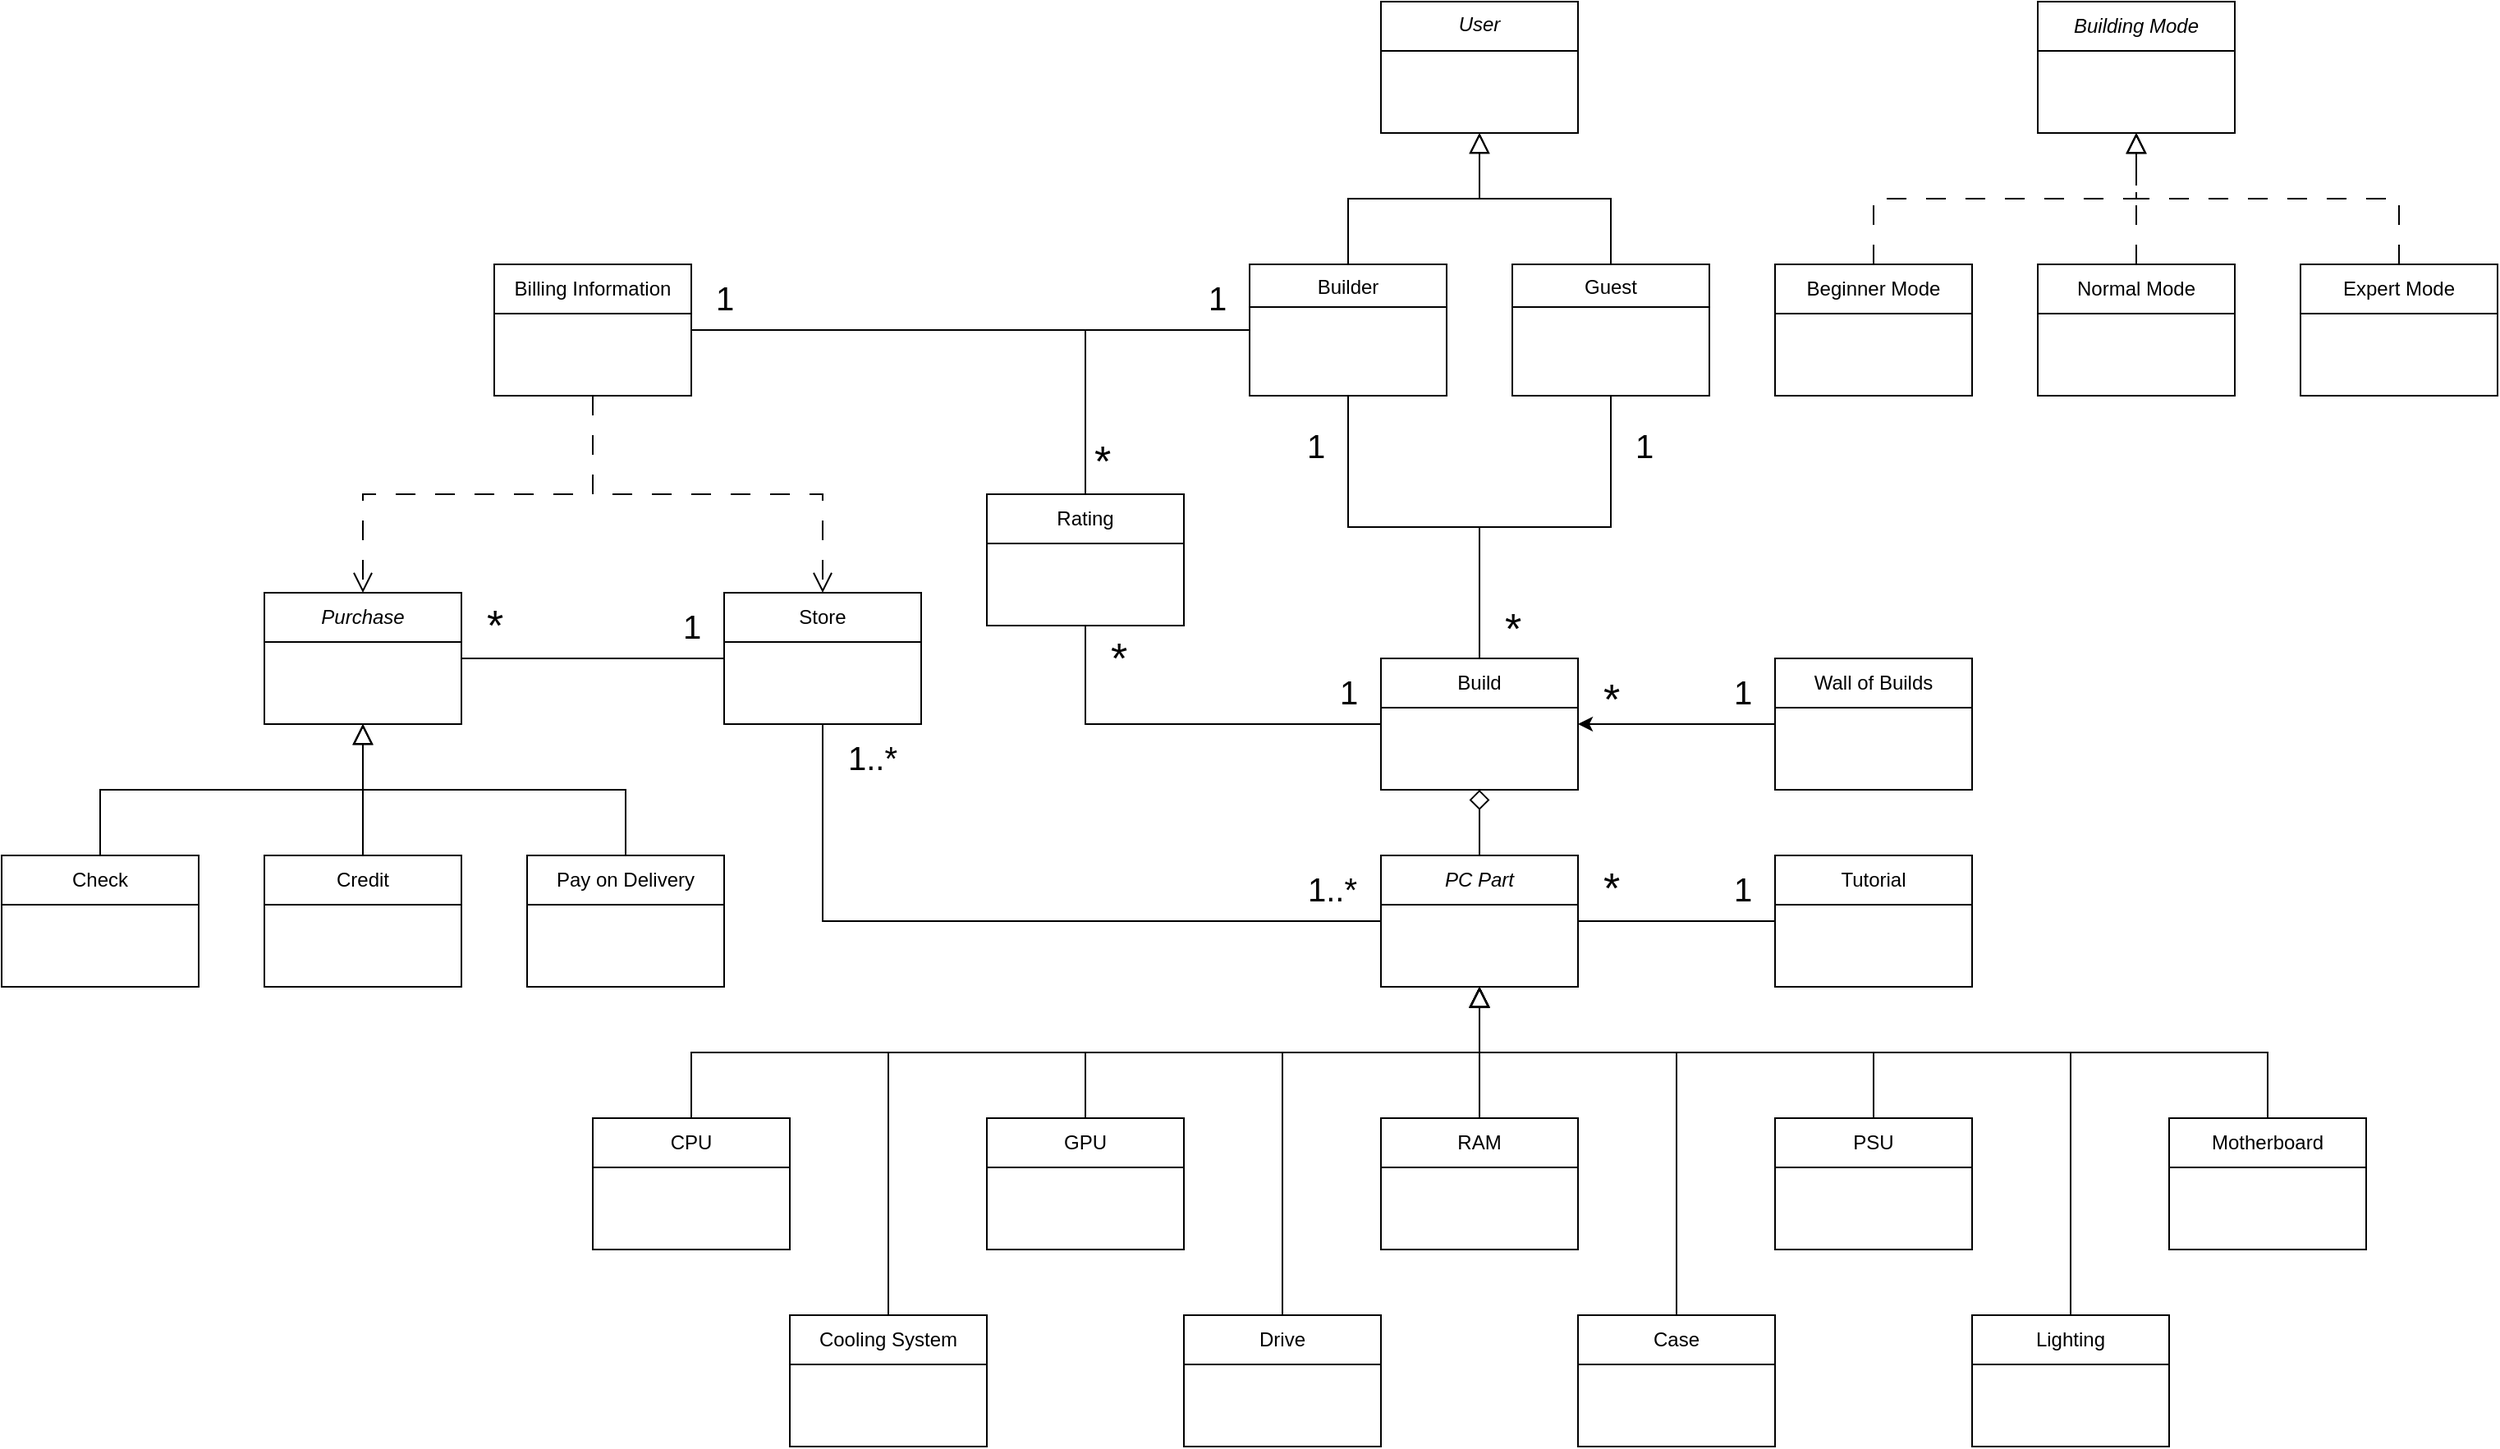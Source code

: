 <mxfile version="24.2.0" type="device">
  <diagram id="C5RBs43oDa-KdzZeNtuy" name="Page-1">
    <mxGraphModel dx="2873" dy="1081" grid="1" gridSize="10" guides="1" tooltips="1" connect="1" arrows="1" fold="1" page="1" pageScale="1" pageWidth="827" pageHeight="1169" math="0" shadow="0">
      <root>
        <mxCell id="WIyWlLk6GJQsqaUBKTNV-0" />
        <mxCell id="WIyWlLk6GJQsqaUBKTNV-1" parent="WIyWlLk6GJQsqaUBKTNV-0" />
        <mxCell id="Pxn0cdOW4ssLwR846cWk-48" style="edgeStyle=orthogonalEdgeStyle;rounded=0;orthogonalLoop=1;jettySize=auto;html=1;endSize=10;endArrow=block;endFill=0;entryX=0.5;entryY=1;entryDx=0;entryDy=0;exitX=0.5;exitY=0;exitDx=0;exitDy=0;" edge="1" parent="WIyWlLk6GJQsqaUBKTNV-1" source="Pxn0cdOW4ssLwR846cWk-34" target="Pxn0cdOW4ssLwR846cWk-27">
          <mxGeometry relative="1" as="geometry">
            <mxPoint x="519" y="880" as="sourcePoint" />
            <mxPoint x="519" y="800" as="targetPoint" />
            <Array as="points">
              <mxPoint x="380" y="800" />
              <mxPoint x="380" y="800" />
            </Array>
          </mxGeometry>
        </mxCell>
        <mxCell id="Pxn0cdOW4ssLwR846cWk-49" style="edgeStyle=orthogonalEdgeStyle;rounded=0;orthogonalLoop=1;jettySize=auto;html=1;endSize=10;endArrow=block;endFill=0;exitX=0.5;exitY=0;exitDx=0;exitDy=0;entryX=0.5;entryY=1;entryDx=0;entryDy=0;" edge="1" parent="WIyWlLk6GJQsqaUBKTNV-1" source="Pxn0cdOW4ssLwR846cWk-39" target="Pxn0cdOW4ssLwR846cWk-27">
          <mxGeometry relative="1" as="geometry">
            <mxPoint x="399.5" y="890" as="sourcePoint" />
            <mxPoint x="399.5" y="810" as="targetPoint" />
            <Array as="points">
              <mxPoint x="260" y="800" />
              <mxPoint x="380" y="800" />
            </Array>
          </mxGeometry>
        </mxCell>
        <mxCell id="Pxn0cdOW4ssLwR846cWk-53" style="edgeStyle=orthogonalEdgeStyle;rounded=0;orthogonalLoop=1;jettySize=auto;html=1;endSize=10;endArrow=block;endFill=0;exitX=0.5;exitY=0;exitDx=0;exitDy=0;entryX=0.5;entryY=1;entryDx=0;entryDy=0;" edge="1" parent="WIyWlLk6GJQsqaUBKTNV-1" source="Pxn0cdOW4ssLwR846cWk-35" target="Pxn0cdOW4ssLwR846cWk-27">
          <mxGeometry relative="1" as="geometry">
            <mxPoint x="519" y="910" as="sourcePoint" />
            <mxPoint x="519" y="830" as="targetPoint" />
            <Array as="points">
              <mxPoint x="500" y="800" />
              <mxPoint x="380" y="800" />
            </Array>
          </mxGeometry>
        </mxCell>
        <mxCell id="Pxn0cdOW4ssLwR846cWk-77" style="edgeStyle=orthogonalEdgeStyle;rounded=0;orthogonalLoop=1;jettySize=auto;html=1;entryX=0.5;entryY=1;entryDx=0;entryDy=0;endSize=10;endArrow=block;endFill=0;" edge="1" parent="WIyWlLk6GJQsqaUBKTNV-1" source="Pxn0cdOW4ssLwR846cWk-76" target="Pxn0cdOW4ssLwR846cWk-27">
          <mxGeometry relative="1" as="geometry">
            <Array as="points">
              <mxPoint x="-100" y="800" />
              <mxPoint x="380" y="800" />
            </Array>
          </mxGeometry>
        </mxCell>
        <mxCell id="Pxn0cdOW4ssLwR846cWk-43" style="edgeStyle=orthogonalEdgeStyle;rounded=0;orthogonalLoop=1;jettySize=auto;html=1;entryX=0.5;entryY=1;entryDx=0;entryDy=0;endSize=10;endArrow=block;endFill=0;exitX=0.5;exitY=0;exitDx=0;exitDy=0;" edge="1" parent="WIyWlLk6GJQsqaUBKTNV-1" source="Pxn0cdOW4ssLwR846cWk-38" target="Pxn0cdOW4ssLwR846cWk-27">
          <mxGeometry relative="1" as="geometry">
            <mxPoint x="260" y="870" as="sourcePoint" />
            <mxPoint x="500" y="790" as="targetPoint" />
            <Array as="points">
              <mxPoint x="20" y="800" />
              <mxPoint x="380" y="800" />
            </Array>
          </mxGeometry>
        </mxCell>
        <mxCell id="Pxn0cdOW4ssLwR846cWk-45" style="edgeStyle=orthogonalEdgeStyle;rounded=0;orthogonalLoop=1;jettySize=auto;html=1;entryX=0.5;entryY=1;entryDx=0;entryDy=0;endSize=10;endArrow=block;endFill=0;exitX=0.5;exitY=0;exitDx=0;exitDy=0;" edge="1" parent="WIyWlLk6GJQsqaUBKTNV-1" source="Pxn0cdOW4ssLwR846cWk-33" target="Pxn0cdOW4ssLwR846cWk-27">
          <mxGeometry relative="1" as="geometry">
            <mxPoint x="320" y="820" as="sourcePoint" />
            <mxPoint x="390" y="740" as="targetPoint" />
            <Array as="points">
              <mxPoint x="140" y="800" />
              <mxPoint x="380" y="800" />
            </Array>
          </mxGeometry>
        </mxCell>
        <mxCell id="Pxn0cdOW4ssLwR846cWk-54" style="edgeStyle=orthogonalEdgeStyle;rounded=0;orthogonalLoop=1;jettySize=auto;html=1;endSize=10;endArrow=block;endFill=0;entryX=0.5;entryY=1;entryDx=0;entryDy=0;" edge="1" parent="WIyWlLk6GJQsqaUBKTNV-1" source="Pxn0cdOW4ssLwR846cWk-41" target="Pxn0cdOW4ssLwR846cWk-27">
          <mxGeometry relative="1" as="geometry">
            <mxPoint x="740" y="1070" as="sourcePoint" />
            <mxPoint x="380" y="800" as="targetPoint" />
            <Array as="points">
              <mxPoint x="740" y="800" />
              <mxPoint x="380" y="800" />
            </Array>
          </mxGeometry>
        </mxCell>
        <mxCell id="Pxn0cdOW4ssLwR846cWk-46" style="edgeStyle=orthogonalEdgeStyle;rounded=0;orthogonalLoop=1;jettySize=auto;html=1;endSize=10;endArrow=block;endFill=0;entryX=0.5;entryY=1;entryDx=0;entryDy=0;exitX=0.5;exitY=0;exitDx=0;exitDy=0;" edge="1" parent="WIyWlLk6GJQsqaUBKTNV-1" source="Pxn0cdOW4ssLwR846cWk-36" target="Pxn0cdOW4ssLwR846cWk-27">
          <mxGeometry relative="1" as="geometry">
            <mxPoint x="585" y="850" as="sourcePoint" />
            <mxPoint x="535" y="770" as="targetPoint" />
            <Array as="points">
              <mxPoint x="620" y="800" />
              <mxPoint x="380" y="800" />
            </Array>
          </mxGeometry>
        </mxCell>
        <mxCell id="Pxn0cdOW4ssLwR846cWk-47" style="edgeStyle=orthogonalEdgeStyle;rounded=0;orthogonalLoop=1;jettySize=auto;html=1;endSize=10;endArrow=block;endFill=0;exitX=0.5;exitY=0;exitDx=0;exitDy=0;entryX=0.5;entryY=1;entryDx=0;entryDy=0;" edge="1" parent="WIyWlLk6GJQsqaUBKTNV-1" source="Pxn0cdOW4ssLwR846cWk-37" target="Pxn0cdOW4ssLwR846cWk-27">
          <mxGeometry relative="1" as="geometry">
            <mxPoint x="770" y="850" as="sourcePoint" />
            <mxPoint x="660" y="760" as="targetPoint" />
            <Array as="points">
              <mxPoint x="860" y="800" />
              <mxPoint x="380" y="800" />
            </Array>
          </mxGeometry>
        </mxCell>
        <mxCell id="zkfFHV4jXpPFQw0GAbJ--0" value="User" style="swimlane;fontStyle=2;align=center;verticalAlign=top;childLayout=stackLayout;horizontal=1;startSize=30;horizontalStack=0;resizeParent=1;resizeLast=0;collapsible=1;marginBottom=0;rounded=0;shadow=0;strokeWidth=1;" parent="WIyWlLk6GJQsqaUBKTNV-1" vertex="1">
          <mxGeometry x="320" y="160" width="120" height="80" as="geometry">
            <mxRectangle x="230" y="140" width="160" height="26" as="alternateBounds" />
          </mxGeometry>
        </mxCell>
        <mxCell id="Pxn0cdOW4ssLwR846cWk-79" style="edgeStyle=orthogonalEdgeStyle;rounded=0;orthogonalLoop=1;jettySize=auto;html=1;entryX=0.5;entryY=0;entryDx=0;entryDy=0;endArrow=none;endFill=0;" edge="1" parent="WIyWlLk6GJQsqaUBKTNV-1" source="zkfFHV4jXpPFQw0GAbJ--6" target="Pxn0cdOW4ssLwR846cWk-26">
          <mxGeometry relative="1" as="geometry">
            <Array as="points">
              <mxPoint x="300" y="480" />
              <mxPoint x="380" y="480" />
            </Array>
          </mxGeometry>
        </mxCell>
        <mxCell id="Pxn0cdOW4ssLwR846cWk-86" value="1" style="edgeLabel;html=1;align=center;verticalAlign=middle;resizable=0;points=[];fontSize=20;labelBackgroundColor=none;" vertex="1" connectable="0" parent="Pxn0cdOW4ssLwR846cWk-79">
          <mxGeometry x="-0.842" y="-2" relative="1" as="geometry">
            <mxPoint x="-18" y="11" as="offset" />
          </mxGeometry>
        </mxCell>
        <mxCell id="Pxn0cdOW4ssLwR846cWk-80" style="edgeStyle=orthogonalEdgeStyle;rounded=0;orthogonalLoop=1;jettySize=auto;html=1;entryX=0.5;entryY=0;entryDx=0;entryDy=0;endArrow=none;endFill=0;" edge="1" parent="WIyWlLk6GJQsqaUBKTNV-1" source="zkfFHV4jXpPFQw0GAbJ--6" target="Pxn0cdOW4ssLwR846cWk-70">
          <mxGeometry relative="1" as="geometry">
            <Array as="points">
              <mxPoint x="140" y="360" />
            </Array>
          </mxGeometry>
        </mxCell>
        <mxCell id="zkfFHV4jXpPFQw0GAbJ--6" value="Builder" style="swimlane;fontStyle=0;align=center;verticalAlign=top;childLayout=stackLayout;horizontal=1;startSize=26;horizontalStack=0;resizeParent=1;resizeLast=0;collapsible=1;marginBottom=0;rounded=0;shadow=0;strokeWidth=1;" parent="WIyWlLk6GJQsqaUBKTNV-1" vertex="1">
          <mxGeometry x="240" y="320" width="120" height="80" as="geometry">
            <mxRectangle x="130" y="380" width="160" height="26" as="alternateBounds" />
          </mxGeometry>
        </mxCell>
        <mxCell id="zkfFHV4jXpPFQw0GAbJ--12" value="" style="endArrow=block;endSize=10;endFill=0;shadow=0;strokeWidth=1;rounded=0;curved=0;edgeStyle=elbowEdgeStyle;elbow=vertical;" parent="WIyWlLk6GJQsqaUBKTNV-1" source="zkfFHV4jXpPFQw0GAbJ--6" target="zkfFHV4jXpPFQw0GAbJ--0" edge="1">
          <mxGeometry width="160" relative="1" as="geometry">
            <mxPoint x="320" y="193" as="sourcePoint" />
            <mxPoint x="320" y="193" as="targetPoint" />
          </mxGeometry>
        </mxCell>
        <mxCell id="Pxn0cdOW4ssLwR846cWk-74" style="edgeStyle=orthogonalEdgeStyle;rounded=0;orthogonalLoop=1;jettySize=auto;html=1;entryX=0.5;entryY=0;entryDx=0;entryDy=0;endArrow=none;endFill=0;" edge="1" parent="WIyWlLk6GJQsqaUBKTNV-1" source="zkfFHV4jXpPFQw0GAbJ--13" target="Pxn0cdOW4ssLwR846cWk-26">
          <mxGeometry relative="1" as="geometry">
            <Array as="points">
              <mxPoint x="460" y="480" />
              <mxPoint x="380" y="480" />
            </Array>
          </mxGeometry>
        </mxCell>
        <mxCell id="Pxn0cdOW4ssLwR846cWk-88" value="*" style="edgeLabel;html=1;align=center;verticalAlign=middle;resizable=0;points=[];fontSize=26;labelBackgroundColor=none;" vertex="1" connectable="0" parent="Pxn0cdOW4ssLwR846cWk-74">
          <mxGeometry x="0.849" relative="1" as="geometry">
            <mxPoint x="20" as="offset" />
          </mxGeometry>
        </mxCell>
        <mxCell id="zkfFHV4jXpPFQw0GAbJ--13" value="Guest" style="swimlane;fontStyle=0;align=center;verticalAlign=top;childLayout=stackLayout;horizontal=1;startSize=26;horizontalStack=0;resizeParent=1;resizeLast=0;collapsible=1;marginBottom=0;rounded=0;shadow=0;strokeWidth=1;" parent="WIyWlLk6GJQsqaUBKTNV-1" vertex="1">
          <mxGeometry x="400" y="320" width="120" height="80" as="geometry">
            <mxRectangle x="340" y="380" width="170" height="26" as="alternateBounds" />
          </mxGeometry>
        </mxCell>
        <mxCell id="zkfFHV4jXpPFQw0GAbJ--16" value="" style="endArrow=block;endSize=10;endFill=0;shadow=0;strokeWidth=1;rounded=0;curved=0;edgeStyle=elbowEdgeStyle;elbow=vertical;" parent="WIyWlLk6GJQsqaUBKTNV-1" source="zkfFHV4jXpPFQw0GAbJ--13" target="zkfFHV4jXpPFQw0GAbJ--0" edge="1">
          <mxGeometry width="160" relative="1" as="geometry">
            <mxPoint x="330" y="363" as="sourcePoint" />
            <mxPoint x="430" y="261" as="targetPoint" />
          </mxGeometry>
        </mxCell>
        <mxCell id="Pxn0cdOW4ssLwR846cWk-10" style="edgeStyle=orthogonalEdgeStyle;rounded=0;orthogonalLoop=1;jettySize=auto;html=1;entryX=0;entryY=0.5;entryDx=0;entryDy=0;endArrow=none;endFill=0;" edge="1" parent="WIyWlLk6GJQsqaUBKTNV-1" source="Pxn0cdOW4ssLwR846cWk-3" target="zkfFHV4jXpPFQw0GAbJ--6">
          <mxGeometry relative="1" as="geometry">
            <Array as="points">
              <mxPoint x="100" y="360" />
              <mxPoint x="100" y="360" />
            </Array>
          </mxGeometry>
        </mxCell>
        <mxCell id="Pxn0cdOW4ssLwR846cWk-110" style="edgeStyle=orthogonalEdgeStyle;rounded=0;orthogonalLoop=1;jettySize=auto;html=1;entryX=0.5;entryY=0;entryDx=0;entryDy=0;dashed=1;dashPattern=12 12;endArrow=open;endFill=0;endSize=10;" edge="1" parent="WIyWlLk6GJQsqaUBKTNV-1" source="Pxn0cdOW4ssLwR846cWk-3" target="Pxn0cdOW4ssLwR846cWk-11">
          <mxGeometry relative="1" as="geometry">
            <Array as="points">
              <mxPoint x="-160" y="460" />
              <mxPoint x="-300" y="460" />
            </Array>
          </mxGeometry>
        </mxCell>
        <mxCell id="Pxn0cdOW4ssLwR846cWk-111" style="edgeStyle=orthogonalEdgeStyle;rounded=0;orthogonalLoop=1;jettySize=auto;html=1;entryX=0.5;entryY=0;entryDx=0;entryDy=0;endArrow=open;endFill=0;endSize=10;dashed=1;dashPattern=12 12;" edge="1" parent="WIyWlLk6GJQsqaUBKTNV-1" source="Pxn0cdOW4ssLwR846cWk-3" target="Pxn0cdOW4ssLwR846cWk-29">
          <mxGeometry relative="1" as="geometry">
            <Array as="points">
              <mxPoint x="-160" y="460" />
              <mxPoint x="-20" y="460" />
            </Array>
          </mxGeometry>
        </mxCell>
        <mxCell id="Pxn0cdOW4ssLwR846cWk-3" value="Billing Information" style="swimlane;fontStyle=0;childLayout=stackLayout;horizontal=1;startSize=30;horizontalStack=0;resizeParent=1;resizeParentMax=0;resizeLast=0;collapsible=1;marginBottom=0;whiteSpace=wrap;html=1;" vertex="1" parent="WIyWlLk6GJQsqaUBKTNV-1">
          <mxGeometry x="-220" y="320" width="120" height="80" as="geometry" />
        </mxCell>
        <mxCell id="Pxn0cdOW4ssLwR846cWk-85" style="edgeStyle=orthogonalEdgeStyle;rounded=0;orthogonalLoop=1;jettySize=auto;html=1;entryX=0;entryY=0.5;entryDx=0;entryDy=0;endArrow=none;endFill=0;" edge="1" parent="WIyWlLk6GJQsqaUBKTNV-1" source="Pxn0cdOW4ssLwR846cWk-11" target="Pxn0cdOW4ssLwR846cWk-29">
          <mxGeometry relative="1" as="geometry">
            <mxPoint x="-100" y="560" as="targetPoint" />
          </mxGeometry>
        </mxCell>
        <mxCell id="Pxn0cdOW4ssLwR846cWk-11" value="&lt;i&gt;Purchase&lt;/i&gt;" style="swimlane;fontStyle=0;childLayout=stackLayout;horizontal=1;startSize=30;horizontalStack=0;resizeParent=1;resizeParentMax=0;resizeLast=0;collapsible=1;marginBottom=0;whiteSpace=wrap;html=1;" vertex="1" parent="WIyWlLk6GJQsqaUBKTNV-1">
          <mxGeometry x="-360" y="520" width="120" height="80" as="geometry" />
        </mxCell>
        <mxCell id="Pxn0cdOW4ssLwR846cWk-16" style="edgeStyle=elbowEdgeStyle;rounded=0;orthogonalLoop=1;jettySize=auto;html=1;entryX=0.5;entryY=1;entryDx=0;entryDy=0;endArrow=block;endFill=0;elbow=vertical;endSize=10;" edge="1" parent="WIyWlLk6GJQsqaUBKTNV-1" source="Pxn0cdOW4ssLwR846cWk-12" target="Pxn0cdOW4ssLwR846cWk-11">
          <mxGeometry relative="1" as="geometry" />
        </mxCell>
        <mxCell id="Pxn0cdOW4ssLwR846cWk-12" value="Check" style="swimlane;fontStyle=0;childLayout=stackLayout;horizontal=1;startSize=30;horizontalStack=0;resizeParent=1;resizeParentMax=0;resizeLast=0;collapsible=1;marginBottom=0;whiteSpace=wrap;html=1;" vertex="1" parent="WIyWlLk6GJQsqaUBKTNV-1">
          <mxGeometry x="-520" y="680" width="120" height="80" as="geometry" />
        </mxCell>
        <mxCell id="Pxn0cdOW4ssLwR846cWk-13" value="Credit" style="swimlane;fontStyle=0;childLayout=stackLayout;horizontal=1;startSize=30;horizontalStack=0;resizeParent=1;resizeParentMax=0;resizeLast=0;collapsible=1;marginBottom=0;whiteSpace=wrap;html=1;" vertex="1" parent="WIyWlLk6GJQsqaUBKTNV-1">
          <mxGeometry x="-360" y="680" width="120" height="80" as="geometry" />
        </mxCell>
        <mxCell id="Pxn0cdOW4ssLwR846cWk-14" value="Pay on Delivery" style="swimlane;fontStyle=0;childLayout=stackLayout;horizontal=1;startSize=30;horizontalStack=0;resizeParent=1;resizeParentMax=0;resizeLast=0;collapsible=1;marginBottom=0;whiteSpace=wrap;html=1;" vertex="1" parent="WIyWlLk6GJQsqaUBKTNV-1">
          <mxGeometry x="-200" y="680" width="120" height="80" as="geometry" />
        </mxCell>
        <mxCell id="Pxn0cdOW4ssLwR846cWk-17" style="edgeStyle=elbowEdgeStyle;rounded=0;orthogonalLoop=1;jettySize=auto;html=1;endArrow=block;endFill=0;exitX=0.5;exitY=0;exitDx=0;exitDy=0;entryX=0.5;entryY=1;entryDx=0;entryDy=0;elbow=vertical;endSize=10;" edge="1" parent="WIyWlLk6GJQsqaUBKTNV-1" source="Pxn0cdOW4ssLwR846cWk-14" target="Pxn0cdOW4ssLwR846cWk-11">
          <mxGeometry relative="1" as="geometry">
            <mxPoint x="154" y="570" as="sourcePoint" />
            <mxPoint x="-40" y="520" as="targetPoint" />
          </mxGeometry>
        </mxCell>
        <mxCell id="Pxn0cdOW4ssLwR846cWk-18" style="edgeStyle=elbowEdgeStyle;rounded=0;orthogonalLoop=1;jettySize=auto;html=1;endArrow=block;endFill=0;exitX=0.5;exitY=0;exitDx=0;exitDy=0;entryX=0.5;entryY=1;entryDx=0;entryDy=0;elbow=vertical;endSize=10;" edge="1" parent="WIyWlLk6GJQsqaUBKTNV-1" source="Pxn0cdOW4ssLwR846cWk-13" target="Pxn0cdOW4ssLwR846cWk-11">
          <mxGeometry relative="1" as="geometry">
            <mxPoint x="-40" y="590" as="sourcePoint" />
            <mxPoint x="-40.5" y="520" as="targetPoint" />
          </mxGeometry>
        </mxCell>
        <mxCell id="Pxn0cdOW4ssLwR846cWk-26" value="Build" style="swimlane;fontStyle=0;childLayout=stackLayout;horizontal=1;startSize=30;horizontalStack=0;resizeParent=1;resizeParentMax=0;resizeLast=0;collapsible=1;marginBottom=0;whiteSpace=wrap;html=1;" vertex="1" parent="WIyWlLk6GJQsqaUBKTNV-1">
          <mxGeometry x="320" y="560" width="120" height="80" as="geometry" />
        </mxCell>
        <mxCell id="Pxn0cdOW4ssLwR846cWk-28" style="edgeStyle=orthogonalEdgeStyle;rounded=0;orthogonalLoop=1;jettySize=auto;html=1;entryX=0.5;entryY=1;entryDx=0;entryDy=0;endArrow=diamond;endFill=0;strokeWidth=1;endSize=10;" edge="1" parent="WIyWlLk6GJQsqaUBKTNV-1" source="Pxn0cdOW4ssLwR846cWk-27" target="Pxn0cdOW4ssLwR846cWk-26">
          <mxGeometry relative="1" as="geometry" />
        </mxCell>
        <mxCell id="Pxn0cdOW4ssLwR846cWk-27" value="&lt;i&gt;PC Part&lt;/i&gt;" style="swimlane;fontStyle=0;childLayout=stackLayout;horizontal=1;startSize=30;horizontalStack=0;resizeParent=1;resizeParentMax=0;resizeLast=0;collapsible=1;marginBottom=0;whiteSpace=wrap;html=1;" vertex="1" parent="WIyWlLk6GJQsqaUBKTNV-1">
          <mxGeometry x="320" y="680" width="120" height="80" as="geometry" />
        </mxCell>
        <mxCell id="Pxn0cdOW4ssLwR846cWk-84" style="edgeStyle=orthogonalEdgeStyle;rounded=0;orthogonalLoop=1;jettySize=auto;html=1;entryX=0;entryY=0.5;entryDx=0;entryDy=0;endArrow=none;endFill=0;" edge="1" parent="WIyWlLk6GJQsqaUBKTNV-1" source="Pxn0cdOW4ssLwR846cWk-29" target="Pxn0cdOW4ssLwR846cWk-27">
          <mxGeometry relative="1" as="geometry">
            <Array as="points">
              <mxPoint x="-20" y="720" />
            </Array>
          </mxGeometry>
        </mxCell>
        <mxCell id="Pxn0cdOW4ssLwR846cWk-29" value="Store" style="swimlane;fontStyle=0;childLayout=stackLayout;horizontal=1;startSize=30;horizontalStack=0;resizeParent=1;resizeParentMax=0;resizeLast=0;collapsible=1;marginBottom=0;whiteSpace=wrap;html=1;" vertex="1" parent="WIyWlLk6GJQsqaUBKTNV-1">
          <mxGeometry x="-80" y="520" width="120" height="80" as="geometry" />
        </mxCell>
        <mxCell id="Pxn0cdOW4ssLwR846cWk-33" value="GPU" style="swimlane;fontStyle=0;childLayout=stackLayout;horizontal=1;startSize=30;horizontalStack=0;resizeParent=1;resizeParentMax=0;resizeLast=0;collapsible=1;marginBottom=0;whiteSpace=wrap;html=1;" vertex="1" parent="WIyWlLk6GJQsqaUBKTNV-1">
          <mxGeometry x="80" y="840" width="120" height="80" as="geometry" />
        </mxCell>
        <mxCell id="Pxn0cdOW4ssLwR846cWk-34" value="RAM" style="swimlane;fontStyle=0;childLayout=stackLayout;horizontal=1;startSize=30;horizontalStack=0;resizeParent=1;resizeParentMax=0;resizeLast=0;collapsible=1;marginBottom=0;whiteSpace=wrap;html=1;" vertex="1" parent="WIyWlLk6GJQsqaUBKTNV-1">
          <mxGeometry x="320" y="840" width="120" height="80" as="geometry" />
        </mxCell>
        <mxCell id="Pxn0cdOW4ssLwR846cWk-35" value="Case" style="swimlane;fontStyle=0;childLayout=stackLayout;horizontal=1;startSize=30;horizontalStack=0;resizeParent=1;resizeParentMax=0;resizeLast=0;collapsible=1;marginBottom=0;whiteSpace=wrap;html=1;" vertex="1" parent="WIyWlLk6GJQsqaUBKTNV-1">
          <mxGeometry x="440" y="960" width="120" height="80" as="geometry" />
        </mxCell>
        <mxCell id="Pxn0cdOW4ssLwR846cWk-36" value="PSU" style="swimlane;fontStyle=0;childLayout=stackLayout;horizontal=1;startSize=30;horizontalStack=0;resizeParent=1;resizeParentMax=0;resizeLast=0;collapsible=1;marginBottom=0;whiteSpace=wrap;html=1;" vertex="1" parent="WIyWlLk6GJQsqaUBKTNV-1">
          <mxGeometry x="560" y="840" width="120" height="80" as="geometry" />
        </mxCell>
        <mxCell id="Pxn0cdOW4ssLwR846cWk-37" value="Motherboard" style="swimlane;fontStyle=0;childLayout=stackLayout;horizontal=1;startSize=30;horizontalStack=0;resizeParent=1;resizeParentMax=0;resizeLast=0;collapsible=1;marginBottom=0;whiteSpace=wrap;html=1;" vertex="1" parent="WIyWlLk6GJQsqaUBKTNV-1">
          <mxGeometry x="800" y="840" width="120" height="80" as="geometry" />
        </mxCell>
        <mxCell id="Pxn0cdOW4ssLwR846cWk-38" value="Cooling System" style="swimlane;fontStyle=0;childLayout=stackLayout;horizontal=1;startSize=30;horizontalStack=0;resizeParent=1;resizeParentMax=0;resizeLast=0;collapsible=1;marginBottom=0;whiteSpace=wrap;html=1;" vertex="1" parent="WIyWlLk6GJQsqaUBKTNV-1">
          <mxGeometry x="-40" y="960" width="120" height="80" as="geometry" />
        </mxCell>
        <mxCell id="Pxn0cdOW4ssLwR846cWk-39" value="Drive" style="swimlane;fontStyle=0;childLayout=stackLayout;horizontal=1;startSize=30;horizontalStack=0;resizeParent=1;resizeParentMax=0;resizeLast=0;collapsible=1;marginBottom=0;whiteSpace=wrap;html=1;" vertex="1" parent="WIyWlLk6GJQsqaUBKTNV-1">
          <mxGeometry x="200" y="960" width="120" height="80" as="geometry" />
        </mxCell>
        <mxCell id="Pxn0cdOW4ssLwR846cWk-41" value="Lighting" style="swimlane;fontStyle=0;childLayout=stackLayout;horizontal=1;startSize=30;horizontalStack=0;resizeParent=1;resizeParentMax=0;resizeLast=0;collapsible=1;marginBottom=0;whiteSpace=wrap;html=1;" vertex="1" parent="WIyWlLk6GJQsqaUBKTNV-1">
          <mxGeometry x="680" y="960" width="120" height="80" as="geometry" />
        </mxCell>
        <mxCell id="Pxn0cdOW4ssLwR846cWk-78" style="edgeStyle=orthogonalEdgeStyle;rounded=0;orthogonalLoop=1;jettySize=auto;html=1;entryX=1;entryY=0.5;entryDx=0;entryDy=0;endArrow=classic;endFill=1;" edge="1" parent="WIyWlLk6GJQsqaUBKTNV-1" source="Pxn0cdOW4ssLwR846cWk-58" target="Pxn0cdOW4ssLwR846cWk-26">
          <mxGeometry relative="1" as="geometry" />
        </mxCell>
        <mxCell id="Pxn0cdOW4ssLwR846cWk-58" value="Wall of Builds" style="swimlane;fontStyle=0;childLayout=stackLayout;horizontal=1;startSize=30;horizontalStack=0;resizeParent=1;resizeParentMax=0;resizeLast=0;collapsible=1;marginBottom=0;whiteSpace=wrap;html=1;" vertex="1" parent="WIyWlLk6GJQsqaUBKTNV-1">
          <mxGeometry x="560" y="560" width="120" height="80" as="geometry" />
        </mxCell>
        <mxCell id="Pxn0cdOW4ssLwR846cWk-83" style="edgeStyle=orthogonalEdgeStyle;rounded=0;orthogonalLoop=1;jettySize=auto;html=1;entryX=1;entryY=0.5;entryDx=0;entryDy=0;endArrow=none;endFill=0;" edge="1" parent="WIyWlLk6GJQsqaUBKTNV-1" source="Pxn0cdOW4ssLwR846cWk-61" target="Pxn0cdOW4ssLwR846cWk-27">
          <mxGeometry relative="1" as="geometry" />
        </mxCell>
        <mxCell id="Pxn0cdOW4ssLwR846cWk-61" value="Tutorial" style="swimlane;fontStyle=0;childLayout=stackLayout;horizontal=1;startSize=30;horizontalStack=0;resizeParent=1;resizeParentMax=0;resizeLast=0;collapsible=1;marginBottom=0;whiteSpace=wrap;html=1;" vertex="1" parent="WIyWlLk6GJQsqaUBKTNV-1">
          <mxGeometry x="560" y="680" width="120" height="80" as="geometry">
            <mxRectangle x="560" y="680" width="80" height="30" as="alternateBounds" />
          </mxGeometry>
        </mxCell>
        <mxCell id="Pxn0cdOW4ssLwR846cWk-62" value="&lt;i&gt;Building Mode&lt;/i&gt;" style="swimlane;fontStyle=0;childLayout=stackLayout;horizontal=1;startSize=30;horizontalStack=0;resizeParent=1;resizeParentMax=0;resizeLast=0;collapsible=1;marginBottom=0;whiteSpace=wrap;html=1;" vertex="1" parent="WIyWlLk6GJQsqaUBKTNV-1">
          <mxGeometry x="720" y="160" width="120" height="80" as="geometry" />
        </mxCell>
        <mxCell id="Pxn0cdOW4ssLwR846cWk-66" style="edgeStyle=orthogonalEdgeStyle;rounded=0;orthogonalLoop=1;jettySize=auto;html=1;entryX=0.5;entryY=1;entryDx=0;entryDy=0;dashed=1;dashPattern=12 12;endArrow=block;endFill=0;endSize=10;" edge="1" parent="WIyWlLk6GJQsqaUBKTNV-1" source="Pxn0cdOW4ssLwR846cWk-63" target="Pxn0cdOW4ssLwR846cWk-62">
          <mxGeometry relative="1" as="geometry">
            <Array as="points">
              <mxPoint x="620" y="280" />
              <mxPoint x="780" y="280" />
            </Array>
          </mxGeometry>
        </mxCell>
        <mxCell id="Pxn0cdOW4ssLwR846cWk-63" value="Beginner Mode" style="swimlane;fontStyle=0;childLayout=stackLayout;horizontal=1;startSize=30;horizontalStack=0;resizeParent=1;resizeParentMax=0;resizeLast=0;collapsible=1;marginBottom=0;whiteSpace=wrap;html=1;" vertex="1" parent="WIyWlLk6GJQsqaUBKTNV-1">
          <mxGeometry x="560" y="320" width="120" height="80" as="geometry" />
        </mxCell>
        <mxCell id="Pxn0cdOW4ssLwR846cWk-68" style="edgeStyle=orthogonalEdgeStyle;rounded=0;orthogonalLoop=1;jettySize=auto;html=1;entryX=0.5;entryY=1;entryDx=0;entryDy=0;dashed=1;dashPattern=12 12;endArrow=block;endFill=0;endSize=10;" edge="1" parent="WIyWlLk6GJQsqaUBKTNV-1" source="Pxn0cdOW4ssLwR846cWk-64" target="Pxn0cdOW4ssLwR846cWk-62">
          <mxGeometry relative="1" as="geometry" />
        </mxCell>
        <mxCell id="Pxn0cdOW4ssLwR846cWk-64" value="Normal Mode" style="swimlane;fontStyle=0;childLayout=stackLayout;horizontal=1;startSize=30;horizontalStack=0;resizeParent=1;resizeParentMax=0;resizeLast=0;collapsible=1;marginBottom=0;whiteSpace=wrap;html=1;" vertex="1" parent="WIyWlLk6GJQsqaUBKTNV-1">
          <mxGeometry x="720" y="320" width="120" height="80" as="geometry" />
        </mxCell>
        <mxCell id="Pxn0cdOW4ssLwR846cWk-69" style="edgeStyle=orthogonalEdgeStyle;rounded=0;orthogonalLoop=1;jettySize=auto;html=1;entryX=0.5;entryY=1;entryDx=0;entryDy=0;dashed=1;dashPattern=12 12;endArrow=block;endFill=0;endSize=10;" edge="1" parent="WIyWlLk6GJQsqaUBKTNV-1" source="Pxn0cdOW4ssLwR846cWk-65" target="Pxn0cdOW4ssLwR846cWk-62">
          <mxGeometry relative="1" as="geometry">
            <Array as="points">
              <mxPoint x="940" y="280" />
              <mxPoint x="780" y="280" />
            </Array>
          </mxGeometry>
        </mxCell>
        <mxCell id="Pxn0cdOW4ssLwR846cWk-65" value="Expert Mode" style="swimlane;fontStyle=0;childLayout=stackLayout;horizontal=1;startSize=30;horizontalStack=0;resizeParent=1;resizeParentMax=0;resizeLast=0;collapsible=1;marginBottom=0;whiteSpace=wrap;html=1;" vertex="1" parent="WIyWlLk6GJQsqaUBKTNV-1">
          <mxGeometry x="880" y="320" width="120" height="80" as="geometry" />
        </mxCell>
        <mxCell id="Pxn0cdOW4ssLwR846cWk-81" style="edgeStyle=orthogonalEdgeStyle;rounded=0;orthogonalLoop=1;jettySize=auto;html=1;entryX=0;entryY=0.5;entryDx=0;entryDy=0;endArrow=none;endFill=0;" edge="1" parent="WIyWlLk6GJQsqaUBKTNV-1" source="Pxn0cdOW4ssLwR846cWk-70" target="Pxn0cdOW4ssLwR846cWk-26">
          <mxGeometry relative="1" as="geometry">
            <Array as="points">
              <mxPoint x="140" y="600" />
            </Array>
          </mxGeometry>
        </mxCell>
        <mxCell id="Pxn0cdOW4ssLwR846cWk-70" value="Rating" style="swimlane;fontStyle=0;childLayout=stackLayout;horizontal=1;startSize=30;horizontalStack=0;resizeParent=1;resizeParentMax=0;resizeLast=0;collapsible=1;marginBottom=0;whiteSpace=wrap;html=1;" vertex="1" parent="WIyWlLk6GJQsqaUBKTNV-1">
          <mxGeometry x="80" y="460" width="120" height="80" as="geometry" />
        </mxCell>
        <mxCell id="Pxn0cdOW4ssLwR846cWk-76" value="CPU" style="swimlane;fontStyle=0;childLayout=stackLayout;horizontal=1;startSize=30;horizontalStack=0;resizeParent=1;resizeParentMax=0;resizeLast=0;collapsible=1;marginBottom=0;whiteSpace=wrap;html=1;" vertex="1" parent="WIyWlLk6GJQsqaUBKTNV-1">
          <mxGeometry x="-160" y="840" width="120" height="80" as="geometry" />
        </mxCell>
        <mxCell id="Pxn0cdOW4ssLwR846cWk-89" value="1" style="edgeLabel;html=1;align=center;verticalAlign=middle;resizable=0;points=[];fontSize=20;labelBackgroundColor=none;" vertex="1" connectable="0" parent="WIyWlLk6GJQsqaUBKTNV-1">
          <mxGeometry x="480" y="429.997" as="geometry" />
        </mxCell>
        <mxCell id="Pxn0cdOW4ssLwR846cWk-90" value="1" style="edgeLabel;html=1;align=center;verticalAlign=middle;resizable=0;points=[];fontSize=20;labelBackgroundColor=none;" vertex="1" connectable="0" parent="WIyWlLk6GJQsqaUBKTNV-1">
          <mxGeometry x="540" y="579.997" as="geometry" />
        </mxCell>
        <mxCell id="Pxn0cdOW4ssLwR846cWk-91" value="*" style="edgeLabel;html=1;align=center;verticalAlign=middle;resizable=0;points=[];fontSize=26;labelBackgroundColor=none;" vertex="1" connectable="0" parent="WIyWlLk6GJQsqaUBKTNV-1">
          <mxGeometry x="460" y="584.997" as="geometry" />
        </mxCell>
        <mxCell id="Pxn0cdOW4ssLwR846cWk-92" value="1" style="edgeLabel;html=1;align=center;verticalAlign=middle;resizable=0;points=[];fontSize=20;labelBackgroundColor=none;" vertex="1" connectable="0" parent="WIyWlLk6GJQsqaUBKTNV-1">
          <mxGeometry x="300" y="579.997" as="geometry" />
        </mxCell>
        <mxCell id="Pxn0cdOW4ssLwR846cWk-93" value="*" style="edgeLabel;html=1;align=center;verticalAlign=middle;resizable=0;points=[];fontSize=26;labelBackgroundColor=none;" vertex="1" connectable="0" parent="WIyWlLk6GJQsqaUBKTNV-1">
          <mxGeometry x="160" y="559.997" as="geometry" />
        </mxCell>
        <mxCell id="Pxn0cdOW4ssLwR846cWk-95" value="1" style="edgeLabel;html=1;align=center;verticalAlign=middle;resizable=0;points=[];fontSize=20;labelBackgroundColor=none;" vertex="1" connectable="0" parent="WIyWlLk6GJQsqaUBKTNV-1">
          <mxGeometry x="220" y="339.997" as="geometry" />
        </mxCell>
        <mxCell id="Pxn0cdOW4ssLwR846cWk-96" value="*" style="edgeLabel;html=1;align=center;verticalAlign=middle;resizable=0;points=[];fontSize=26;labelBackgroundColor=none;" vertex="1" connectable="0" parent="WIyWlLk6GJQsqaUBKTNV-1">
          <mxGeometry x="150" y="439.997" as="geometry" />
        </mxCell>
        <mxCell id="Pxn0cdOW4ssLwR846cWk-100" value="1" style="edgeLabel;html=1;align=center;verticalAlign=middle;resizable=0;points=[];fontSize=20;labelBackgroundColor=none;" vertex="1" connectable="0" parent="WIyWlLk6GJQsqaUBKTNV-1">
          <mxGeometry x="-80" y="339.997" as="geometry" />
        </mxCell>
        <mxCell id="Pxn0cdOW4ssLwR846cWk-101" value="1" style="edgeLabel;html=1;align=center;verticalAlign=middle;resizable=0;points=[];fontSize=20;labelBackgroundColor=none;" vertex="1" connectable="0" parent="WIyWlLk6GJQsqaUBKTNV-1">
          <mxGeometry x="-100" y="539.997" as="geometry" />
        </mxCell>
        <mxCell id="Pxn0cdOW4ssLwR846cWk-102" value="*" style="edgeLabel;html=1;align=center;verticalAlign=middle;resizable=0;points=[];fontSize=26;labelBackgroundColor=none;" vertex="1" connectable="0" parent="WIyWlLk6GJQsqaUBKTNV-1">
          <mxGeometry x="-220" y="539.997" as="geometry" />
        </mxCell>
        <mxCell id="Pxn0cdOW4ssLwR846cWk-104" value="1..*" style="edgeLabel;html=1;align=center;verticalAlign=middle;resizable=0;points=[];fontSize=20;labelBackgroundColor=none;" vertex="1" connectable="0" parent="WIyWlLk6GJQsqaUBKTNV-1">
          <mxGeometry x="10" y="619.997" as="geometry" />
        </mxCell>
        <mxCell id="Pxn0cdOW4ssLwR846cWk-105" value="1..*" style="edgeLabel;html=1;align=center;verticalAlign=middle;resizable=0;points=[];fontSize=20;labelBackgroundColor=none;" vertex="1" connectable="0" parent="WIyWlLk6GJQsqaUBKTNV-1">
          <mxGeometry x="290" y="699.997" as="geometry" />
        </mxCell>
        <mxCell id="Pxn0cdOW4ssLwR846cWk-107" value="1" style="edgeLabel;html=1;align=center;verticalAlign=middle;resizable=0;points=[];fontSize=20;labelBackgroundColor=none;" vertex="1" connectable="0" parent="WIyWlLk6GJQsqaUBKTNV-1">
          <mxGeometry x="540" y="699.997" as="geometry" />
        </mxCell>
        <mxCell id="Pxn0cdOW4ssLwR846cWk-108" value="*" style="edgeLabel;html=1;align=center;verticalAlign=middle;resizable=0;points=[];fontSize=26;labelBackgroundColor=none;" vertex="1" connectable="0" parent="WIyWlLk6GJQsqaUBKTNV-1">
          <mxGeometry x="460" y="699.997" as="geometry" />
        </mxCell>
      </root>
    </mxGraphModel>
  </diagram>
</mxfile>
